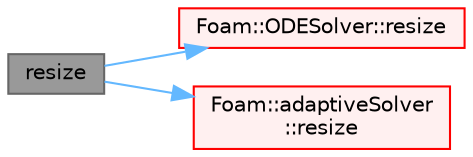 digraph "resize"
{
 // LATEX_PDF_SIZE
  bgcolor="transparent";
  edge [fontname=Helvetica,fontsize=10,labelfontname=Helvetica,labelfontsize=10];
  node [fontname=Helvetica,fontsize=10,shape=box,height=0.2,width=0.4];
  rankdir="LR";
  Node1 [id="Node000001",label="resize",height=0.2,width=0.4,color="gray40", fillcolor="grey60", style="filled", fontcolor="black",tooltip=" "];
  Node1 -> Node2 [id="edge1_Node000001_Node000002",color="steelblue1",style="solid",tooltip=" "];
  Node2 [id="Node000002",label="Foam::ODESolver::resize",height=0.2,width=0.4,color="red", fillcolor="#FFF0F0", style="filled",URL="$classFoam_1_1ODESolver.html#acf0d23e4e2bb153ff62f004be1521ba4",tooltip=" "];
  Node1 -> Node5 [id="edge2_Node000001_Node000005",color="steelblue1",style="solid",tooltip=" "];
  Node5 [id="Node000005",label="Foam::adaptiveSolver\l::resize",height=0.2,width=0.4,color="red", fillcolor="#FFF0F0", style="filled",URL="$classFoam_1_1adaptiveSolver.html#a65077f059cfe340cce9286a00ecb4838",tooltip=" "];
}
